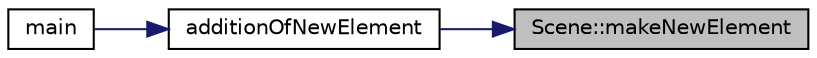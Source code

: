 digraph "Scene::makeNewElement"
{
 // LATEX_PDF_SIZE
  edge [fontname="Helvetica",fontsize="10",labelfontname="Helvetica",labelfontsize="10"];
  node [fontname="Helvetica",fontsize="10",shape=record];
  rankdir="RL";
  Node1 [label="Scene::makeNewElement",height=0.2,width=0.4,color="black", fillcolor="grey75", style="filled", fontcolor="black",tooltip="Funkcja dodaje nowy element powierzchni."];
  Node1 -> Node2 [dir="back",color="midnightblue",fontsize="10",style="solid",fontname="Helvetica"];
  Node2 [label="additionOfNewElement",height=0.2,width=0.4,color="black", fillcolor="white", style="filled",URL="$_user_interface_8cpp.html#af1775f251a1d11787b7374363c23b92e",tooltip="Funkcja pyta użytkownika o położenie oraz skale nowego elementu, oraz jaki to ma być element i wywołu..."];
  Node2 -> Node3 [dir="back",color="midnightblue",fontsize="10",style="solid",fontname="Helvetica"];
  Node3 [label="main",height=0.2,width=0.4,color="black", fillcolor="white", style="filled",URL="$main_8cpp.html#ae66f6b31b5ad750f1fe042a706a4e3d4",tooltip=" "];
}
